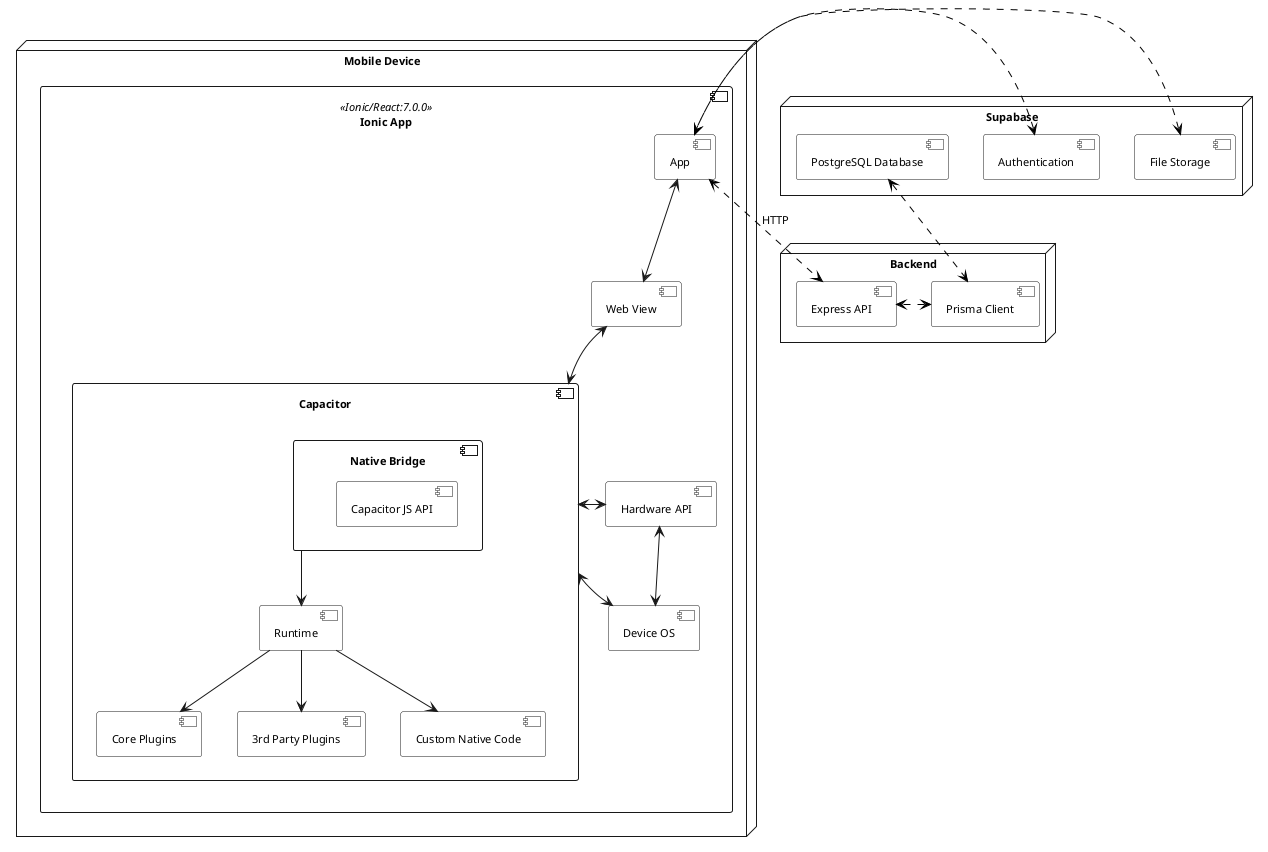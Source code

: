 @startuml architecture_design
skinparam ComponentBackgroundColor white
skinparam defaultTextAlignment center
skinparam defaultFontSize 11


node "Mobile Device" as mobileDevice {
    component "Ionic App" as ionicApp << Ionic/React:7.0.0 >> {
        component "App" as App {
            
        }
        component "Web View" as WebView {

        }

        component "Capacitor" as Capacitor {
            component "Native Bridge" as NativeBridge {
                component "Capacitor JS API" as CapacitorJSAPI
            }
            component "Runtime" as Runtime 
            component "Core Plugins" as CorePlugins
            component "3rd Party Plugins" as ThirdPartyPlugins
            component "Custom Native Code" as CustomNativeCode
            ' Internal connections
            NativeBridge --> Runtime
            Runtime --> CorePlugins
            Runtime --> ThirdPartyPlugins
            Runtime --> CustomNativeCode
        }

        component "Hardware API" as HardwareAPI {

        }

        component "Device OS" as DeviceOS {

        }
        
        ' Internal connections
        App <--> WebView
        WebView <--> Capacitor
        Capacitor <-> HardwareAPI
        Capacitor <--> DeviceOS
        HardwareAPI <--> DeviceOS
    }

}

node "Backend" as backend {
    component "Express API" as expressAPI
    component "Prisma Client" as prismaClient
}

node "Supabase" as supabase {
    component "Authentication" as auth
    component "File Storage" as fileStorage
    component "PostgreSQL Database" as postgresDB
}

App <..[#000000]r..> expressAPI : <font color=000000>HTTP</font>
prismaClient <.[#000000]u.> postgresDB
App <..[#000000]l..> fileStorage
App <..[#000000]l..> auth


expressAPI <.[#000000]l.> prismaClient